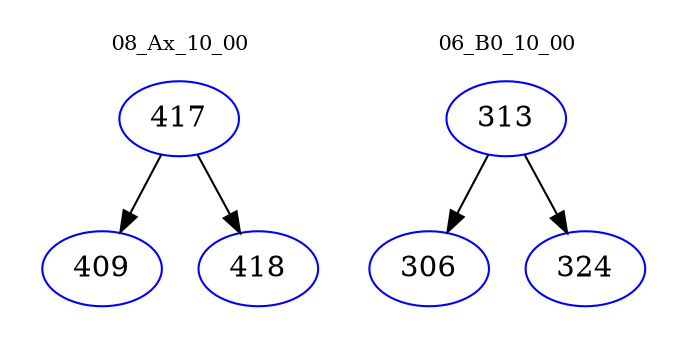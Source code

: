 digraph{
subgraph cluster_0 {
color = white
label = "08_Ax_10_00";
fontsize=10;
T0_417 [label="417", color="blue"]
T0_417 -> T0_409 [color="black"]
T0_409 [label="409", color="blue"]
T0_417 -> T0_418 [color="black"]
T0_418 [label="418", color="blue"]
}
subgraph cluster_1 {
color = white
label = "06_B0_10_00";
fontsize=10;
T1_313 [label="313", color="blue"]
T1_313 -> T1_306 [color="black"]
T1_306 [label="306", color="blue"]
T1_313 -> T1_324 [color="black"]
T1_324 [label="324", color="blue"]
}
}
